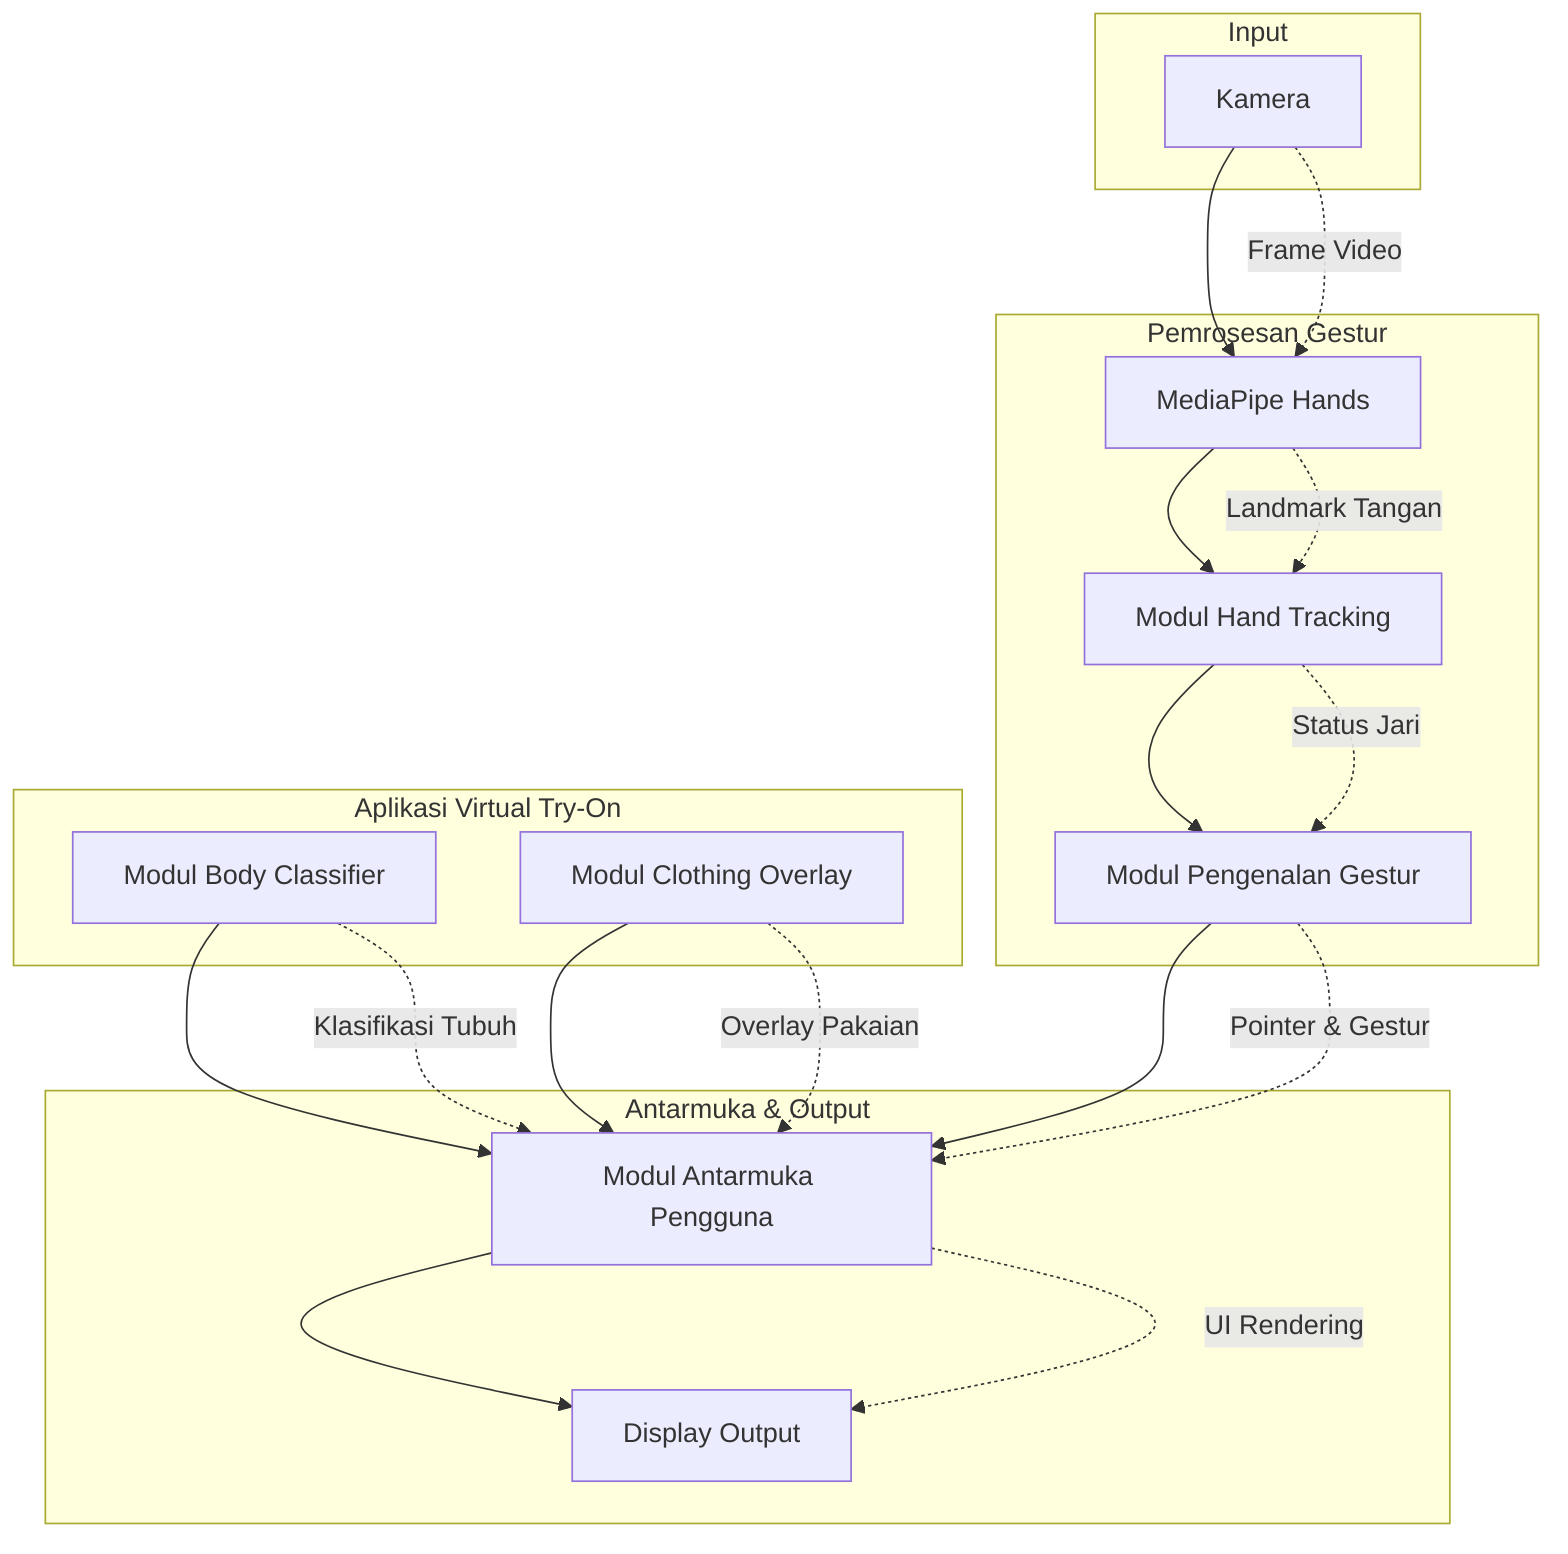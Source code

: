 graph TD
    A[Kamera] --> B[MediaPipe Hands]
    B --> C[Modul Hand Tracking]
    C --> D[Modul Pengenalan Gestur]
    D --> E[Modul Antarmuka Pengguna]
    E --> F[Display Output]
    
    G[Modul Body Classifier] --> E
    H[Modul Clothing Overlay] --> E
    
    subgraph "Input"
        A
    end
    
    subgraph "Pemrosesan Gestur"
        B
        C
        D
    end
    
    subgraph "Aplikasi Virtual Try-On"
        G
        H
    end
    
    subgraph "Antarmuka & Output"
        E
        F
    end
    
    %% Aliran Data
    A -.->|Frame Video| B
    B -.->|Landmark Tangan| C
    C -.->|Status Jari| D
    D -.->|Pointer & Gestur| E
    G -.->|Klasifikasi Tubuh| E
    H -.->|Overlay Pakaian| E
    E -.->|UI Rendering| F